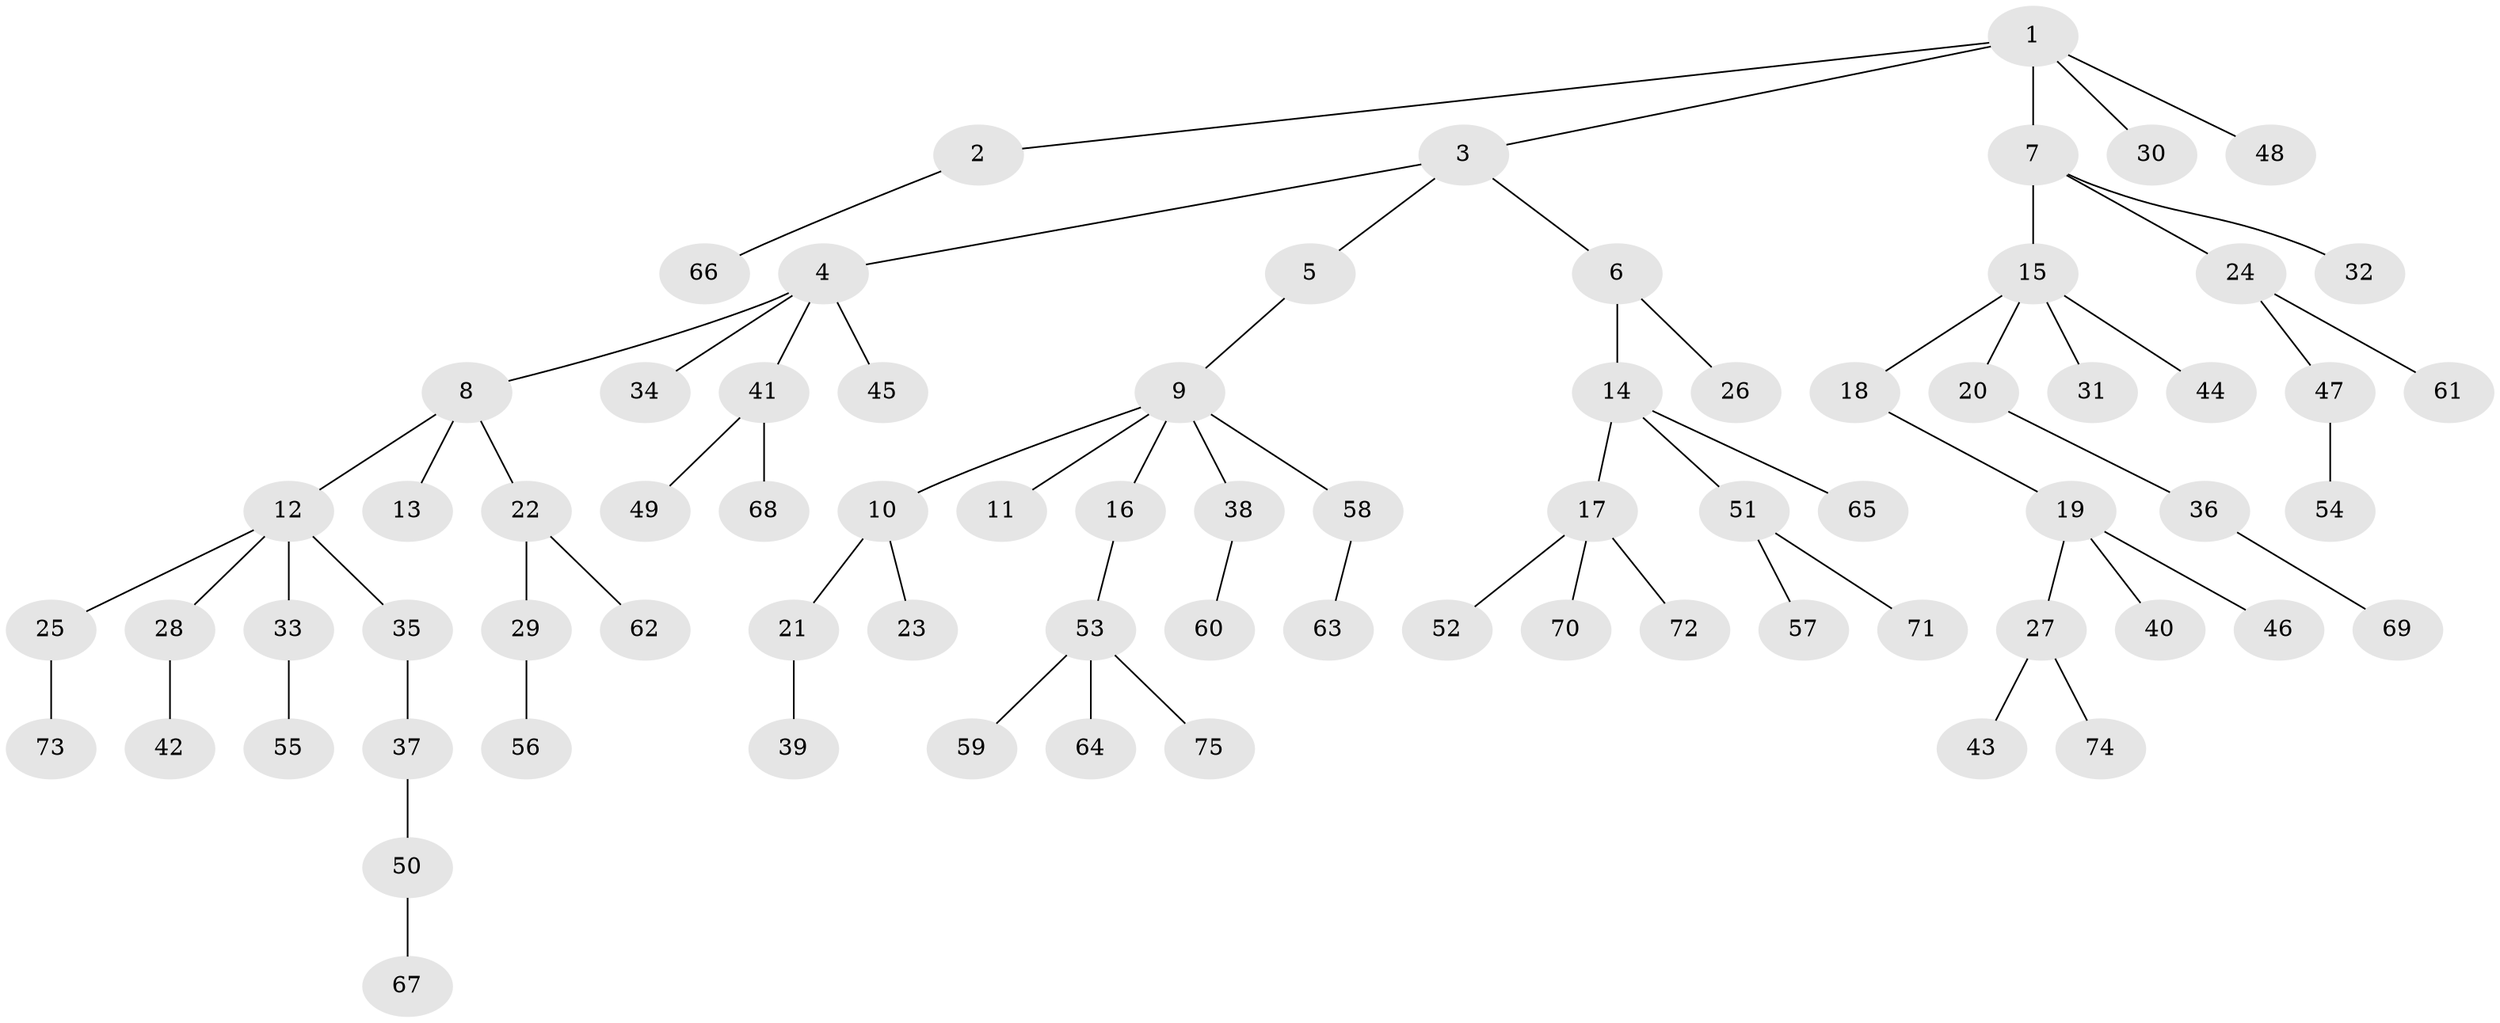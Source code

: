 // coarse degree distribution, {5: 0.07407407407407407, 7: 0.018518518518518517, 2: 0.18518518518518517, 4: 0.037037037037037035, 6: 0.037037037037037035, 3: 0.037037037037037035, 1: 0.6111111111111112}
// Generated by graph-tools (version 1.1) at 2025/42/03/06/25 10:42:02]
// undirected, 75 vertices, 74 edges
graph export_dot {
graph [start="1"]
  node [color=gray90,style=filled];
  1;
  2;
  3;
  4;
  5;
  6;
  7;
  8;
  9;
  10;
  11;
  12;
  13;
  14;
  15;
  16;
  17;
  18;
  19;
  20;
  21;
  22;
  23;
  24;
  25;
  26;
  27;
  28;
  29;
  30;
  31;
  32;
  33;
  34;
  35;
  36;
  37;
  38;
  39;
  40;
  41;
  42;
  43;
  44;
  45;
  46;
  47;
  48;
  49;
  50;
  51;
  52;
  53;
  54;
  55;
  56;
  57;
  58;
  59;
  60;
  61;
  62;
  63;
  64;
  65;
  66;
  67;
  68;
  69;
  70;
  71;
  72;
  73;
  74;
  75;
  1 -- 2;
  1 -- 3;
  1 -- 7;
  1 -- 30;
  1 -- 48;
  2 -- 66;
  3 -- 4;
  3 -- 5;
  3 -- 6;
  4 -- 8;
  4 -- 34;
  4 -- 41;
  4 -- 45;
  5 -- 9;
  6 -- 14;
  6 -- 26;
  7 -- 15;
  7 -- 24;
  7 -- 32;
  8 -- 12;
  8 -- 13;
  8 -- 22;
  9 -- 10;
  9 -- 11;
  9 -- 16;
  9 -- 38;
  9 -- 58;
  10 -- 21;
  10 -- 23;
  12 -- 25;
  12 -- 28;
  12 -- 33;
  12 -- 35;
  14 -- 17;
  14 -- 51;
  14 -- 65;
  15 -- 18;
  15 -- 20;
  15 -- 31;
  15 -- 44;
  16 -- 53;
  17 -- 52;
  17 -- 70;
  17 -- 72;
  18 -- 19;
  19 -- 27;
  19 -- 40;
  19 -- 46;
  20 -- 36;
  21 -- 39;
  22 -- 29;
  22 -- 62;
  24 -- 47;
  24 -- 61;
  25 -- 73;
  27 -- 43;
  27 -- 74;
  28 -- 42;
  29 -- 56;
  33 -- 55;
  35 -- 37;
  36 -- 69;
  37 -- 50;
  38 -- 60;
  41 -- 49;
  41 -- 68;
  47 -- 54;
  50 -- 67;
  51 -- 57;
  51 -- 71;
  53 -- 59;
  53 -- 64;
  53 -- 75;
  58 -- 63;
}

